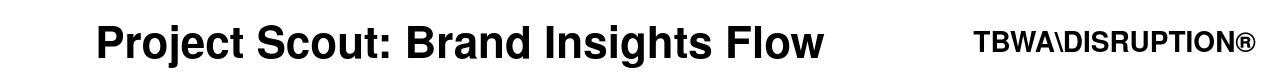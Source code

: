 <mxfile version="21.0.0" type="device">
  <diagram id="C5RBs43oDa-KdzZeNtuy" name="Brand Mentions Flow">
    <mxGraphModel dx="1223" dy="871" grid="1" gridSize="10" guides="1" tooltips="1" connect="1" arrows="1" fold="1" page="1" pageScale="1" pageWidth="827" pageHeight="1169" math="0" shadow="0">
      <root>
        <mxCell id="WIyWlLk6GJQsqaUBKTNV-0" />
        <mxCell id="WIyWlLk6GJQsqaUBKTNV-1" parent="WIyWlLk6GJQsqaUBKTNV-0" />
        
        <!-- Title -->
        <mxCell id="title" value="Project Scout: Brand Insights Flow" style="text;html=1;strokeColor=none;fillColor=none;align=center;verticalAlign=middle;whiteSpace=wrap;rounded=0;fontSize=22;fontStyle=1;fontFamily=Helvetica Neue,Helvetica,Arial,sans-serif;" vertex="1" parent="WIyWlLk6GJQsqaUBKTNV-1">
          <mxGeometry x="180" y="20" width="460" height="40" as="geometry" />
        </mxCell>
        
        <!-- TBWA Logo -->
        <mxCell id="tbwa_logo" value="TBWA\DISRUPTION®" style="text;html=1;strokeColor=none;fillColor=none;align=right;verticalAlign=middle;whiteSpace=wrap;rounded=0;fontSize=14;fontStyle=1;fontFamily=Helvetica Neue,Helvetica,Arial,sans-serif;" vertex="1" parent="WIyWlLk6GJQsqaUBKTNV-1">
          <mxGeometry x="650" y="30" width="160" height="20" as="geometry" />
        </mxCell>

        <!-- Data Sources -->
        <mxCell id="data_source_1" value="Raspberry Pi<br>(STT Transcripts)" style="shape=parallelogram;perimeter=parallelogramPerimeter;whiteSpace=wrap;html=1;fixedSize=1;fillColor=#F2F2F2;strokeColor=#2C2C2C;strokeWidth=2;fontFamily=Helvetica Neue,Helvetica,Arial,sans-serif;fontStyle=1" vertex="1" parent="WIyWlLk6GJQsqaUBKTNV-1">
          <mxGeometry x="140" y="80" width="140" height="60" as="geometry" />
        </mxCell>
        
        <mxCell id="data_source_2" value="Shelf Camera<br>(Image Data)" style="shape=parallelogram;perimeter=parallelogramPerimeter;whiteSpace=wrap;html=1;fixedSize=1;fillColor=#F2F2F2;strokeColor=#2C2C2C;strokeWidth=2;fontFamily=Helvetica Neue,Helvetica,Arial,sans-serif;fontStyle=1" vertex="1" parent="WIyWlLk6GJQsqaUBKTNV-1">
          <mxGeometry x="330" y="80" width="140" height="60" as="geometry" />
        </mxCell>
        
        <mxCell id="data_source_3" value="Chat Interactions<br>(Text Data)" style="shape=parallelogram;perimeter=parallelogramPerimeter;whiteSpace=wrap;html=1;fixedSize=1;fillColor=#FF6A00;strokeColor=#2C2C2C;strokeWidth=2;fontFamily=Helvetica Neue,Helvetica,Arial,sans-serif;fontStyle=1;fontColor=#FFFFFF;" vertex="1" parent="WIyWlLk6GJQsqaUBKTNV-1">
          <mxGeometry x="520" y="80" width="140" height="60" as="geometry" />
        </mxCell>
        
        <!-- Bronze Layer -->
        <mxCell id="bronze_layer_box" value="" style="rounded=0;whiteSpace=wrap;html=1;fillColor=#F2F2F2;strokeColor=#2C2C2C;strokeWidth=2;opacity=80;" vertex="1" parent="WIyWlLk6GJQsqaUBKTNV-1">
          <mxGeometry x="90" y="180" width="640" height="120" as="geometry" />
        </mxCell>
        
        <mxCell id="bronze_layer_title" value="<div style="text-align: left;">RAW DATA LAYER</div>" style="text;html=1;strokeColor=none;fillColor=none;align=left;verticalAlign=middle;whiteSpace=wrap;rounded=0;fontSize=16;fontStyle=1;fontFamily=Helvetica Neue,Helvetica,Arial,sans-serif;" vertex="1" parent="WIyWlLk6GJQsqaUBKTNV-1">
          <mxGeometry x="100" y="190" width="150" height="30" as="geometry" />
        </mxCell>
        
        <mxCell id="event_hub" value="Azure EventHub<br>(Data Ingestion)" style="rounded=0;whiteSpace=wrap;html=1;fillColor=#000000;strokeColor=#2C2C2C;strokeWidth=2;fontFamily=Helvetica Neue,Helvetica,Arial,sans-serif;fontStyle=1;fontColor=#FFFFFF;" vertex="1" parent="WIyWlLk6GJQsqaUBKTNV-1">
          <mxGeometry x="320" y="220" width="160" height="60" as="geometry" />
        </mxCell>
        
        <mxCell id="bronze_storage" value="Data Lake Storage<br>/bronze/audio_raw/<br>/bronze/images_raw/<br>/bronze/chat_raw/" style="shape=cylinder3;whiteSpace=wrap;html=1;boundedLbl=1;backgroundOutline=1;size=15;fillColor=#F2F2F2;strokeColor=#2C2C2C;strokeWidth=2;fontFamily=Helvetica Neue,Helvetica,Arial,sans-serif;fontStyle=1" vertex="1" parent="WIyWlLk6GJQsqaUBKTNV-1">
          <mxGeometry x="520" y="200" width="180" height="80" as="geometry" />
        </mxCell>
        
        <!-- Silver Layer -->
        <mxCell id="silver_layer_box" value="" style="rounded=0;whiteSpace=wrap;html=1;fillColor=#0033A0;strokeColor=#2C2C2C;strokeWidth=2;opacity=10;" vertex="1" parent="WIyWlLk6GJQsqaUBKTNV-1">
          <mxGeometry x="90" y="320" width="640" height="200" as="geometry" />
        </mxCell>
        
        <mxCell id="silver_layer_title" value="<div style="text-align: left;">PROCESSING LAYER</div>" style="text;html=1;strokeColor=none;fillColor=none;align=left;verticalAlign=middle;whiteSpace=wrap;rounded=0;fontSize=16;fontStyle=1;fontFamily=Helvetica Neue,Helvetica,Arial,sans-serif;" vertex="1" parent="WIyWlLk6GJQsqaUBKTNV-1">
          <mxGeometry x="100" y="330" width="150" height="30" as="geometry" />
        </mxCell>
        
        <mxCell id="azure_ml" value="Azure ML Workspace" style="rounded=0;whiteSpace=wrap;html=1;fillColor=#0033A0;strokeColor=#2C2C2C;strokeWidth=2;fontFamily=Helvetica Neue,Helvetica,Arial,sans-serif;fontStyle=1;fontColor=#FFFFFF;" vertex="1" parent="WIyWlLk6GJQsqaUBKTNV-1">
          <mxGeometry x="180" y="370" width="160" height="40" as="geometry" />
        </mxCell>
        
        <mxCell id="genai_enricher" value="Brand Detection Engine<br>(LLM-powered)" style="shape=process;whiteSpace=wrap;html=1;backgroundOutline=1;fillColor=#0033A0;strokeColor=#2C2C2C;strokeWidth=2;fontFamily=Helvetica Neue,Helvetica,Arial,sans-serif;fontStyle=1;fontColor=#FFFFFF;" vertex="1" parent="WIyWlLk6GJQsqaUBKTNV-1">
          <mxGeometry x="180" y="440" width="160" height="60" as="geometry" />
        </mxCell>
        
        <mxCell id="validation" value="Data Validation<br>Quality Checks" style="rhombus;whiteSpace=wrap;html=1;fillColor=#D72638;strokeColor=#2C2C2C;strokeWidth=2;fontFamily=Helvetica Neue,Helvetica,Arial,sans-serif;fontStyle=1;fontColor=#FFFFFF;" vertex="1" parent="WIyWlLk6GJQsqaUBKTNV-1">
          <mxGeometry x="413.5" y="370" width="160" height="130" as="geometry" />
        </mxCell>
        
        <mxCell id="pulser_ops" value="Workflow Automation:<br>- Enrichment Pipeline<br>- QA Validation<br>- Metadata Tagging" style="rounded=0;whiteSpace=wrap;html=1;fillColor=#000000;strokeColor=#2C2C2C;strokeWidth=2;fontFamily=Helvetica Neue,Helvetica,Arial,sans-serif;fontStyle=1;fontColor=#FFFFFF;" vertex="1" parent="WIyWlLk6GJQsqaUBKTNV-1">
          <mxGeometry x="590" y="390" width="120" height="80" as="geometry" />
        </mxCell>
        
        <!-- Gold Layer -->
        <mxCell id="gold_layer_box" value="" style="rounded=0;whiteSpace=wrap;html=1;fillColor=#FFD700;strokeColor=#2C2C2C;strokeWidth=2;opacity=20;" vertex="1" parent="WIyWlLk6GJQsqaUBKTNV-1">
          <mxGeometry x="90" y="540" width="640" height="200" as="geometry" />
        </mxCell>
        
        <mxCell id="gold_layer_title" value="<div style="text-align: left;">INSIGHTS LAYER</div>" style="text;html=1;strokeColor=none;fillColor=none;align=left;verticalAlign=middle;whiteSpace=wrap;rounded=0;fontSize=16;fontStyle=1;fontFamily=Helvetica Neue,Helvetica,Arial,sans-serif;" vertex="1" parent="WIyWlLk6GJQsqaUBKTNV-1">
          <mxGeometry x="100" y="550" width="150" height="30" as="geometry" />
        </mxCell>
        
        <mxCell id="azure_sql" value="Azure SQL" style="shape=cylinder3;whiteSpace=wrap;html=1;boundedLbl=1;backgroundOutline=1;size=15;fillColor=#0033A0;strokeColor=#2C2C2C;strokeWidth=2;fontFamily=Helvetica Neue,Helvetica,Arial,sans-serif;fontStyle=1;fontColor=#FFFFFF;" vertex="1" parent="WIyWlLk6GJQsqaUBKTNV-1">
          <mxGeometry x="180" y="570" width="120" height="80" as="geometry" />
        </mxCell>
        
        <mxCell id="brand_mentions_table" value="<div style="text-align: left;"><b>Brand Insights Table</b><br>insight_id<br>source_id<br>brand_name<br>product_line<br>category<br>mention_context<br>timestamp<br>confidence_score</div>" style="shape=internalStorage;whiteSpace=wrap;html=1;backgroundOutline=1;fillColor=#FFD700;strokeColor=#2C2C2C;strokeWidth=2;fontFamily=Helvetica Neue,Helvetica,Arial,sans-serif;" vertex="1" parent="WIyWlLk6GJQsqaUBKTNV-1">
          <mxGeometry x="140" y="670" width="160" height="160" as="geometry" />
        </mxCell>
        
        <mxCell id="mention_scores_table" value="<div style="text-align: left;"><b>Insight Analytics Table</b><br>analytics_id<br>insight_id<br>sentiment_score<br>intent_score<br>relevance_score<br>actionability_score<br>timeliness_score<br>value_index</div>" style="shape=internalStorage;whiteSpace=wrap;html=1;backgroundOutline=1;fillColor=#FFD700;strokeColor=#2C2C2C;strokeWidth=2;fontFamily=Helvetica Neue,Helvetica,Arial,sans-serif;" vertex="1" parent="WIyWlLk6GJQsqaUBKTNV-1">
          <mxGeometry x="320" y="670" width="160" height="160" as="geometry" />
        </mxCell>
        
        <mxCell id="event_hub_out" value="Real-time Insights<br>(Event Stream)" style="rounded=0;whiteSpace=wrap;html=1;fillColor=#FF6A00;strokeColor=#2C2C2C;strokeWidth=2;fontFamily=Helvetica Neue,Helvetica,Arial,sans-serif;fontStyle=1;fontColor=#FFFFFF;" vertex="1" parent="WIyWlLk6GJQsqaUBKTNV-1">
          <mxGeometry x="500" y="580" width="170" height="60" as="geometry" />
        </mxCell>
        
        <!-- Dashboard Layer -->
        <mxCell id="dashboard_layer_box" value="" style="rounded=0;whiteSpace=wrap;html=1;fillColor=#FFD700;strokeColor=#2C2C2C;strokeWidth=3;opacity=80;" vertex="1" parent="WIyWlLk6GJQsqaUBKTNV-1">
          <mxGeometry x="90" y="850" width="640" height="120" as="geometry" />
        </mxCell>
        
        <mxCell id="dashboard_layer_title" value="<div style="text-align: left;">VISUALIZATION LAYER</div>" style="text;html=1;strokeColor=none;fillColor=none;align=left;verticalAlign=middle;whiteSpace=wrap;rounded=0;fontSize=16;fontStyle=1;fontFamily=Helvetica Neue,Helvetica,Arial,sans-serif;" vertex="1" parent="WIyWlLk6GJQsqaUBKTNV-1">
          <mxGeometry x="100" y="860" width="170" height="30" as="geometry" />
        </mxCell>
        
        <mxCell id="react_dashboard" value="Brand Insights Dashboard" style="rounded=0;whiteSpace=wrap;html=1;fillColor=#FFD700;strokeColor=#2C2C2C;strokeWidth=2;fontFamily=Helvetica Neue,Helvetica,Arial,sans-serif;fontStyle=1" vertex="1" parent="WIyWlLk6GJQsqaUBKTNV-1">
          <mxGeometry x="200" y="890" width="420" height="60" as="geometry" />
        </mxCell>
        
        <!-- Governance -->
        <mxCell id="governance_box" value="" style="rounded=0;whiteSpace=wrap;html=1;fillColor=#000000;strokeColor=#2C2C2C;strokeWidth=2;opacity=90;" vertex="1" parent="WIyWlLk6GJQsqaUBKTNV-1">
          <mxGeometry x="750" y="180" width="160" height="670" as="geometry" />
        </mxCell>
        
        <mxCell id="governance_title" value="GOVERNANCE" style="text;html=1;strokeColor=none;fillColor=none;align=center;verticalAlign=middle;whiteSpace=wrap;rounded=0;fontSize=16;fontStyle=1;fontFamily=Helvetica Neue,Helvetica,Arial,sans-serif;fontColor=#FFFFFF;" vertex="1" parent="WIyWlLk6GJQsqaUBKTNV-1">
          <mxGeometry x="770" y="190" width="120" height="30" as="geometry" />
        </mxCell>
        
        <mxCell id="key_vault" value="Azure Key Vault<br>(Secure Credentials)" style="shape=hexagon;perimeter=hexagonPerimeter2;whiteSpace=wrap;html=1;fixedSize=1;fillColor=#F2F2F2;strokeColor=#2C2C2C;strokeWidth=2;fontFamily=Helvetica Neue,Helvetica,Arial,sans-serif;fontStyle=1" vertex="1" parent="WIyWlLk6GJQsqaUBKTNV-1">
          <mxGeometry x="770" y="240" width="120" height="80" as="geometry" />
        </mxCell>
        
        <mxCell id="metadata" value="Metadata Store<br>(YAML Config)" style="shape=document;whiteSpace=wrap;html=1;boundedLbl=1;fillColor=#F2F2F2;strokeColor=#2C2C2C;strokeWidth=2;fontFamily=Helvetica Neue,Helvetica,Arial,sans-serif;fontStyle=1" vertex="1" parent="WIyWlLk6GJQsqaUBKTNV-1">
          <mxGeometry x="770" y="350" width="120" height="80" as="geometry" />
        </mxCell>
        
        <mxCell id="qa_monitoring" value="Quality Assurance<br>Monitoring Service" style="rounded=0;whiteSpace=wrap;html=1;fillColor=#D72638;strokeColor=#2C2C2C;strokeWidth=2;fontFamily=Helvetica Neue,Helvetica,Arial,sans-serif;fontStyle=1;fontColor=#FFFFFF;" vertex="1" parent="WIyWlLk6GJQsqaUBKTNV-1">
          <mxGeometry x="770" y="460" width="120" height="60" as="geometry" />
        </mxCell>
        
        <!-- Connections -->
        <mxCell id="conn_1" value="" style="endArrow=block;html=1;rounded=0;exitX=0.5;exitY=1;exitDx=0;exitDy=0;entryX=0.25;entryY=0;entryDx=0;entryDy=0;endFill=1;strokeWidth=2;strokeColor=#2C2C2C;" edge="1" parent="WIyWlLk6GJQsqaUBKTNV-1" source="data_source_1" target="event_hub">
          <mxGeometry width="50" height="50" relative="1" as="geometry">
            <mxPoint x="390" y="410" as="sourcePoint" />
            <mxPoint x="440" y="360" as="targetPoint" />
          </mxGeometry>
        </mxCell>
        
        <mxCell id="conn_2" value="" style="endArrow=block;html=1;rounded=0;exitX=0.5;exitY=1;exitDx=0;exitDy=0;entryX=0.5;entryY=0;entryDx=0;entryDy=0;endFill=1;strokeWidth=2;strokeColor=#2C2C2C;" edge="1" parent="WIyWlLk6GJQsqaUBKTNV-1" source="data_source_2" target="event_hub">
          <mxGeometry width="50" height="50" relative="1" as="geometry">
            <mxPoint x="390" y="410" as="sourcePoint" />
            <mxPoint x="440" y="360" as="targetPoint" />
          </mxGeometry>
        </mxCell>
        
        <mxCell id="conn_3" value="" style="endArrow=block;html=1;rounded=0;exitX=0.5;exitY=1;exitDx=0;exitDy=0;entryX=0.75;entryY=0;entryDx=0;entryDy=0;endFill=1;strokeWidth=2;strokeColor=#2C2C2C;" edge="1" parent="WIyWlLk6GJQsqaUBKTNV-1" source="data_source_3" target="event_hub">
          <mxGeometry width="50" height="50" relative="1" as="geometry">
            <mxPoint x="390" y="410" as="sourcePoint" />
            <mxPoint x="440" y="360" as="targetPoint" />
          </mxGeometry>
        </mxCell>
        
        <mxCell id="conn_4" value="" style="endArrow=block;html=1;rounded=0;exitX=1;exitY=0.5;exitDx=0;exitDy=0;entryX=0;entryY=0.5;entryDx=0;entryDy=0;entryPerimeter=0;endFill=1;strokeWidth=2;strokeColor=#2C2C2C;" edge="1" parent="WIyWlLk6GJQsqaUBKTNV-1" source="event_hub" target="bronze_storage">
          <mxGeometry width="50" height="50" relative="1" as="geometry">
            <mxPoint x="390" y="410" as="sourcePoint" />
            <mxPoint x="440" y="360" as="targetPoint" />
          </mxGeometry>
        </mxCell>
        
        <mxCell id="conn_5" value="" style="endArrow=block;html=1;rounded=0;exitX=0.5;exitY=1;exitDx=0;exitDy=0;exitPerimeter=0;entryX=0.75;entryY=0;entryDx=0;entryDy=0;edgeStyle=orthogonalEdgeStyle;endFill=1;strokeWidth=2;strokeColor=#2C2C2C;" edge="1" parent="WIyWlLk6GJQsqaUBKTNV-1" source="bronze_storage" target="azure_ml">
          <mxGeometry width="50" height="50" relative="1" as="geometry">
            <mxPoint x="390" y="410" as="sourcePoint" />
            <mxPoint x="440" y="360" as="targetPoint" />
            <Array as="points">
              <mxPoint x="600" y="310" />
              <mxPoint x="300" y="310" />
            </Array>
          </mxGeometry>
        </mxCell>
        
        <mxCell id="conn_6" value="" style="endArrow=block;html=1;rounded=0;exitX=0.5;exitY=1;exitDx=0;exitDy=0;entryX=0.5;entryY=0;entryDx=0;entryDy=0;endFill=1;strokeWidth=2;strokeColor=#2C2C2C;" edge="1" parent="WIyWlLk6GJQsqaUBKTNV-1" source="azure_ml" target="genai_enricher">
          <mxGeometry width="50" height="50" relative="1" as="geometry">
            <mxPoint x="390" y="410" as="sourcePoint" />
            <mxPoint x="440" y="360" as="targetPoint" />
          </mxGeometry>
        </mxCell>
        
        <mxCell id="conn_7" value="" style="endArrow=block;html=1;rounded=0;exitX=1;exitY=0.5;exitDx=0;exitDy=0;entryX=0;entryY=0.5;entryDx=0;entryDy=0;endFill=1;strokeWidth=2;strokeColor=#2C2C2C;" edge="1" parent="WIyWlLk6GJQsqaUBKTNV-1" source="genai_enricher" target="validation">
          <mxGeometry width="50" height="50" relative="1" as="geometry">
            <mxPoint x="390" y="410" as="sourcePoint" />
            <mxPoint x="440" y="360" as="targetPoint" />
          </mxGeometry>
        </mxCell>
        
        <mxCell id="conn_8" value="" style="endArrow=block;html=1;rounded=0;exitX=1;exitY=0.5;exitDx=0;exitDy=0;entryX=0;entryY=0.5;entryDx=0;entryDy=0;endFill=1;strokeWidth=2;strokeColor=#2C2C2C;" edge="1" parent="WIyWlLk6GJQsqaUBKTNV-1" source="validation" target="pulser_ops">
          <mxGeometry width="50" height="50" relative="1" as="geometry">
            <mxPoint x="390" y="410" as="sourcePoint" />
            <mxPoint x="440" y="360" as="targetPoint" />
          </mxGeometry>
        </mxCell>
        
        <mxCell id="conn_9" value="" style="endArrow=block;html=1;rounded=0;exitX=0.5;exitY=1;exitDx=0;exitDy=0;entryX=0.75;entryY=0;entryDx=0;entryDy=0;entryPerimeter=0;edgeStyle=orthogonalEdgeStyle;endFill=1;strokeWidth=2;strokeColor=#2C2C2C;" edge="1" parent="WIyWlLk6GJQsqaUBKTNV-1" source="validation" target="azure_sql">
          <mxGeometry width="50" height="50" relative="1" as="geometry">
            <mxPoint x="390" y="510" as="sourcePoint" />
            <mxPoint x="440" y="460" as="targetPoint" />
            <Array as="points">
              <mxPoint x="494" y="530" />
              <mxPoint x="270" y="530" />
            </Array>
          </mxGeometry>
        </mxCell>
        
        <mxCell id="conn_10" value="" style="endArrow=block;html=1;rounded=0;exitX=0.5;exitY=1;exitDx=0;exitDy=0;entryX=0.5;entryY=0;entryDx=0;entryDy=0;edgeStyle=orthogonalEdgeStyle;endFill=1;strokeWidth=2;strokeColor=#2C2C2C;" edge="1" parent="WIyWlLk6GJQsqaUBKTNV-1" source="validation" target="event_hub_out">
          <mxGeometry width="50" height="50" relative="1" as="geometry">
            <mxPoint x="390" y="510" as="sourcePoint" />
            <mxPoint x="440" y="460" as="targetPoint" />
            <Array as="points">
              <mxPoint x="494" y="530" />
              <mxPoint x="585" y="530" />
            </Array>
          </mxGeometry>
        </mxCell>
        
        <mxCell id="conn_11" value="" style="endArrow=block;html=1;rounded=0;exitX=0.5;exitY=1;exitDx=0;exitDy=0;exitPerimeter=0;entryX=0.25;entryY=0;entryDx=0;entryDy=0;edgeStyle=orthogonalEdgeStyle;endFill=1;strokeWidth=2;strokeColor=#2C2C2C;" edge="1" parent="WIyWlLk6GJQsqaUBKTNV-1" source="azure_sql" target="brand_mentions_table">
          <mxGeometry width="50" height="50" relative="1" as="geometry">
            <mxPoint x="390" y="620" as="sourcePoint" />
            <mxPoint x="440" y="570" as="targetPoint" />
            <Array as="points">
              <mxPoint x="240" y="650" />
              <mxPoint x="180" y="650" />
            </Array>
          </mxGeometry>
        </mxCell>
        
        <mxCell id="conn_12" value="" style="endArrow=block;html=1;rounded=0;exitX=0.5;exitY=1;exitDx=0;exitDy=0;exitPerimeter=0;entryX=0.25;entryY=0;entryDx=0;entryDy=0;edgeStyle=orthogonalEdgeStyle;endFill=1;strokeWidth=2;strokeColor=#2C2C2C;" edge="1" parent="WIyWlLk6GJQsqaUBKTNV-1" source="azure_sql" target="mention_scores_table">
          <mxGeometry width="50" height="50" relative="1" as="geometry">
            <mxPoint x="390" y="620" as="sourcePoint" />
            <mxPoint x="440" y="570" as="targetPoint" />
            <Array as="points">
              <mxPoint x="240" y="650" />
              <mxPoint x="360" y="650" />
            </Array>
          </mxGeometry>
        </mxCell>
        
        <mxCell id="conn_13" value="" style="endArrow=block;html=1;rounded=0;entryX=0.5;entryY=0;entryDx=0;entryDy=0;edgeStyle=orthogonalEdgeStyle;endFill=1;strokeWidth=2;strokeColor=#2C2C2C;" edge="1" parent="WIyWlLk6GJQsqaUBKTNV-1" target="react_dashboard">
          <mxGeometry width="50" height="50" relative="1" as="geometry">
            <mxPoint x="410" y="830" as="sourcePoint" />
            <mxPoint x="440" y="780" as="targetPoint" />
          </mxGeometry>
        </mxCell>
        
        <mxCell id="brand_mentions_connector" value="" style="endArrow=none;html=1;rounded=0;exitX=0.5;exitY=1;exitDx=0;exitDy=0;edgeStyle=orthogonalEdgeStyle;strokeWidth=2;strokeColor=#2C2C2C;" edge="1" parent="WIyWlLk6GJQsqaUBKTNV-1" source="brand_mentions_table">
          <mxGeometry width="50" height="50" relative="1" as="geometry">
            <mxPoint x="390" y="720" as="sourcePoint" />
            <mxPoint x="410" y="830" as="targetPoint" />
            <Array as="points">
              <mxPoint x="220" y="830" />
            </Array>
          </mxGeometry>
        </mxCell>
        
        <mxCell id="mention_scores_connector" value="" style="endArrow=none;html=1;rounded=0;exitX=0.5;exitY=1;exitDx=0;exitDy=0;edgeStyle=orthogonalEdgeStyle;strokeWidth=2;strokeColor=#2C2C2C;" edge="1" parent="WIyWlLk6GJQsqaUBKTNV-1" source="mention_scores_table">
          <mxGeometry width="50" height="50" relative="1" as="geometry">
            <mxPoint x="390" y="720" as="sourcePoint" />
            <mxPoint x="410" y="830" as="targetPoint" />
            <Array as="points">
              <mxPoint x="400" y="830" />
            </Array>
          </mxGeometry>
        </mxCell>
        
        <mxCell id="event_hub_out_connector" value="" style="endArrow=none;html=1;rounded=0;exitX=0.5;exitY=1;exitDx=0;exitDy=0;edgeStyle=orthogonalEdgeStyle;strokeWidth=2;strokeColor=#2C2C2C;" edge="1" parent="WIyWlLk6GJQsqaUBKTNV-1" source="event_hub_out">
          <mxGeometry width="50" height="50" relative="1" as="geometry">
            <mxPoint x="390" y="720" as="sourcePoint" />
            <mxPoint x="410" y="830" as="targetPoint" />
            <Array as="points">
              <mxPoint x="585" y="830" />
            </Array>
          </mxGeometry>
        </mxCell>
        
        <!-- Expanded Brand Mention Structure -->
        <mxCell id="expanded_brand_mention" value="<b>Insight Structure</b>" style="swimlane;fontStyle=1;childLayout=stackLayout;horizontal=1;startSize=30;horizontalStack=0;resizeParent=1;resizeParentMax=0;resizeLast=0;collapsible=1;marginBottom=0;whiteSpace=wrap;html=1;fillColor=#FFD700;strokeColor=#2C2C2C;strokeWidth=2;fontFamily=Helvetica Neue,Helvetica,Arial,sans-serif;" vertex="1" parent="WIyWlLk6GJQsqaUBKTNV-1">
          <mxGeometry x="500" y="670" width="190" height="140" as="geometry" />
        </mxCell>
        
        <mxCell id="ebm_1" value="<div style="text-align: left;">Identity: {brand, product, category}</div>" style="text;strokeColor=#2C2C2C;fillColor=#FFD700;align=left;verticalAlign=middle;spacingLeft=4;spacingRight=4;overflow=hidden;points=[[0,0.5],[1,0.5]];portConstraint=eastwest;rotatable=0;whiteSpace=wrap;html=1;fontFamily=Helvetica Neue,Helvetica,Arial,sans-serif;fontStyle=1" vertex="1" parent="expanded_brand_mention">
          <mxGeometry y="30" width="190" height="30" as="geometry" />
        </mxCell>
        
        <mxCell id="ebm_2" value="<div style="text-align: left;">Context: {location, situation, timing}</div>" style="text;strokeColor=#2C2C2C;fillColor=#FFD700;align=left;verticalAlign=middle;spacingLeft=4;spacingRight=4;overflow=hidden;points=[[0,0.5],[1,0.5]];portConstraint=eastwest;rotatable=0;whiteSpace=wrap;html=1;fontFamily=Helvetica Neue,Helvetica,Arial,sans-serif;" vertex="1" parent="expanded_brand_mention">
          <mxGeometry y="60" width="190" height="30" as="geometry" />
        </mxCell>
        
        <mxCell id="ebm_3" value="<div style="text-align: left;">Sentiment: {emotion, intent, attitude}</div>" style="text;strokeColor=#2C2C2C;fillColor=#FFD700;align=left;verticalAlign=middle;spacingLeft=4;spacingRight=4;overflow=hidden;points=[[0,0.5],[1,0.5]];portConstraint=eastwest;rotatable=0;whiteSpace=wrap;html=1;fontFamily=Helvetica Neue,Helvetica,Arial,sans-serif;" vertex="1" parent="expanded_brand_mention">
          <mxGeometry y="90" width="190" height="30" as="geometry" />
        </mxCell>
        
        <mxCell id="ebm_4" value="<div style="text-align: left;">Value: {relevance, actionability}</div>" style="text;strokeColor=#2C2C2C;fillColor=#FFD700;align=left;verticalAlign=middle;spacingLeft=4;spacingRight=4;overflow=hidden;points=[[0,0.5],[1,0.5]];portConstraint=eastwest;rotatable=0;whiteSpace=wrap;html=1;fontFamily=Helvetica Neue,Helvetica,Arial,sans-serif;" vertex="1" parent="expanded_brand_mention">
          <mxGeometry y="120" width="190" height="20" as="geometry" />
        </mxCell>
        
        <!-- Additional labels -->
        <mxCell id="ebm_connector_1" value="" style="endArrow=block;startArrow=block;html=1;rounded=0;exitX=1;exitY=0.5;exitDx=0;exitDy=0;entryX=0;entryY=0.5;entryDx=0;entryDy=0;endFill=1;startFill=1;strokeWidth=2;strokeColor=#2C2C2C;" edge="1" parent="WIyWlLk6GJQsqaUBKTNV-1" source="brand_mentions_table" target="ebm_2">
          <mxGeometry width="50" height="50" relative="1" as="geometry">
            <mxPoint x="390" y="720" as="sourcePoint" />
            <mxPoint x="440" y="670" as="targetPoint" />
          </mxGeometry>
        </mxCell>
        
        <mxCell id="ebm_connector_2" value="" style="endArrow=block;startArrow=block;html=1;rounded=0;exitX=1;exitY=0.5;exitDx=0;exitDy=0;entryX=0;entryY=0.5;entryDx=0;entryDy=0;endFill=1;startFill=1;strokeWidth=2;strokeColor=#2C2C2C;" edge="1" parent="WIyWlLk6GJQsqaUBKTNV-1" source="mention_scores_table" target="ebm_3">
          <mxGeometry width="50" height="50" relative="1" as="geometry">
            <mxPoint x="390" y="720" as="sourcePoint" />
            <mxPoint x="440" y="670" as="targetPoint" />
          </mxGeometry>
        </mxCell>
        
        <mxCell id="label_1" value="Live Data Collection from IoT Devices" style="text;html=1;strokeColor=none;fillColor=none;align=center;verticalAlign=middle;whiteSpace=wrap;rounded=0;fontStyle=3;fontFamily=Helvetica Neue,Helvetica,Arial,sans-serif;" vertex="1" parent="WIyWlLk6GJQsqaUBKTNV-1">
          <mxGeometry x="290" y="270" width="240" height="30" as="geometry" />
        </mxCell>
        
        <mxCell id="label_2" value="LLM-Powered Brand Detection &amp; Validation Pipeline" style="text;html=1;strokeColor=none;fillColor=none;align=center;verticalAlign=middle;whiteSpace=wrap;rounded=0;fontStyle=3;fontFamily=Helvetica Neue,Helvetica,Arial,sans-serif;" vertex="1" parent="WIyWlLk6GJQsqaUBKTNV-1">
          <mxGeometry x="290" y="490" width="260" height="30" as="geometry" />
        </mxCell>
        
        <mxCell id="label_3" value="Brand Insights Dashboard" style="text;html=1;strokeColor=none;fillColor=none;align=center;verticalAlign=middle;whiteSpace=wrap;rounded=0;fontStyle=3;fontFamily=Helvetica Neue,Helvetica,Arial,sans-serif;" vertex="1" parent="WIyWlLk6GJQsqaUBKTNV-1">
          <mxGeometry x="300" y="950" width="220" height="30" as="geometry" />
        </mxCell>
        
        <!-- Color Legend -->
        <mxCell id="color_legend" value="" style="rounded=0;whiteSpace=wrap;html=1;fillColor=#F2F2F2;strokeColor=#2C2C2C;strokeWidth=2;" vertex="1" parent="WIyWlLk6GJQsqaUBKTNV-1">
          <mxGeometry x="90" y="1000" width="640" height="120" as="geometry" />
        </mxCell>
        
        <mxCell id="legend_title" value="TBWA COLOR SYSTEM LEGEND" style="text;html=1;strokeColor=none;fillColor=none;align=center;verticalAlign=middle;whiteSpace=wrap;rounded=0;fontSize=14;fontStyle=1;fontFamily=Helvetica Neue,Helvetica,Arial,sans-serif;" vertex="1" parent="WIyWlLk6GJQsqaUBKTNV-1">
          <mxGeometry x="300" y="1010" width="220" height="20" as="geometry" />
        </mxCell>
        
        <mxCell id="legend_1" value="" style="rounded=0;whiteSpace=wrap;html=1;fillColor=#FFD700;strokeColor=#2C2C2C;strokeWidth=1;" vertex="1" parent="WIyWlLk6GJQsqaUBKTNV-1">
          <mxGeometry x="110" y="1040" width="20" height="20" as="geometry" />
        </mxCell>
        
        <mxCell id="legend_1_text" value="Disruption Data (Gold Layer / Insights)" style="text;html=1;strokeColor=none;fillColor=none;align=left;verticalAlign=middle;whiteSpace=wrap;rounded=0;fontFamily=Helvetica Neue,Helvetica,Arial,sans-serif;" vertex="1" parent="WIyWlLk6GJQsqaUBKTNV-1">
          <mxGeometry x="140" y="1040" width="220" height="20" as="geometry" />
        </mxCell>
        
        <mxCell id="legend_2" value="" style="rounded=0;whiteSpace=wrap;html=1;fillColor=#000000;strokeColor=#2C2C2C;strokeWidth=1;" vertex="1" parent="WIyWlLk6GJQsqaUBKTNV-1">
          <mxGeometry x="110" y="1070" width="20" height="20" as="geometry" />
        </mxCell>
        
        <mxCell id="legend_2_text" value="System Control / Automation" style="text;html=1;strokeColor=none;fillColor=none;align=left;verticalAlign=middle;whiteSpace=wrap;rounded=0;fontFamily=Helvetica Neue,Helvetica,Arial,sans-serif;" vertex="1" parent="WIyWlLk6GJQsqaUBKTNV-1">
          <mxGeometry x="140" y="1070" width="220" height="20" as="geometry" />
        </mxCell>
        
        <mxCell id="legend_3" value="" style="rounded=0;whiteSpace=wrap;html=1;fillColor=#F2F2F2;strokeColor=#2C2C2C;strokeWidth=1;" vertex="1" parent="WIyWlLk6GJQsqaUBKTNV-1">
          <mxGeometry x="360" y="1040" width="20" height="20" as="geometry" />
        </mxCell>
        
        <mxCell id="legend_3_text" value="Raw / Unfiltered Input" style="text;html=1;strokeColor=none;fillColor=none;align=left;verticalAlign=middle;whiteSpace=wrap;rounded=0;fontFamily=Helvetica Neue,Helvetica,Arial,sans-serif;" vertex="1" parent="WIyWlLk6GJQsqaUBKTNV-1">
          <mxGeometry x="390" y="1040" width="130" height="20" as="geometry" />
        </mxCell>
        
        <mxCell id="legend_4" value="" style="rounded=0;whiteSpace=wrap;html=1;fillColor=#FF6A00;strokeColor=#2C2C2C;strokeWidth=1;" vertex="1" parent="WIyWlLk6GJQsqaUBKTNV-1">
          <mxGeometry x="360" y="1070" width="20" height="20" as="geometry" />
        </mxCell>
        
        <mxCell id="legend_4_text" value="Interaction Data" style="text;html=1;strokeColor=none;fillColor=none;align=left;verticalAlign=middle;whiteSpace=wrap;rounded=0;fontFamily=Helvetica Neue,Helvetica,Arial,sans-serif;" vertex="1" parent="WIyWlLk6GJQsqaUBKTNV-1">
          <mxGeometry x="390" y="1070" width="120" height="20" as="geometry" />
        </mxCell>
        
        <mxCell id="legend_5" value="" style="rounded=0;whiteSpace=wrap;html=1;fillColor=#0033A0;strokeColor=#2C2C2C;strokeWidth=1;" vertex="1" parent="WIyWlLk6GJQsqaUBKTNV-1">
          <mxGeometry x="520" y="1040" width="20" height="20" as="geometry" />
        </mxCell>
        
        <mxCell id="legend_5_text" value="Verified Master Data" style="text;html=1;strokeColor=none;fillColor=none;align=left;verticalAlign=middle;whiteSpace=wrap;rounded=0;fontFamily=Helvetica Neue,Helvetica,Arial,sans-serif;" vertex="1" parent="WIyWlLk6GJQsqaUBKTNV-1">
          <mxGeometry x="550" y="1040" width="130" height="20" as="geometry" />
        </mxCell>
        
        <mxCell id="legend_6" value="" style="rounded=0;whiteSpace=wrap;html=1;fillColor=#D72638;strokeColor=#2C2C2C;strokeWidth=1;" vertex="1" parent="WIyWlLk6GJQsqaUBKTNV-1">
          <mxGeometry x="520" y="1070" width="20" height="20" as="geometry" />
        </mxCell>
        
        <mxCell id="legend_6_text" value="QA + Guardrails" style="text;html=1;strokeColor=none;fillColor=none;align=left;verticalAlign=middle;whiteSpace=wrap;rounded=0;fontFamily=Helvetica Neue,Helvetica,Arial,sans-serif;" vertex="1" parent="WIyWlLk6GJQsqaUBKTNV-1">
          <mxGeometry x="550" y="1070" width="130" height="20" as="geometry" />
        </mxCell>
        
        <!-- TBWA Branding -->
        <mxCell id="tbwa_copyright" value="© 2025 TBWA\DISRUPTION®" style="text;html=1;strokeColor=none;fillColor=none;align=right;verticalAlign=middle;whiteSpace=wrap;rounded=0;fontSize=10;fontFamily=Helvetica Neue,Helvetica,Arial,sans-serif;" vertex="1" parent="WIyWlLk6GJQsqaUBKTNV-1">
          <mxGeometry x="570" y="1130" width="160" height="20" as="geometry" />
        </mxCell>
      </root>
    </mxGraphModel>
  </diagram>
</mxfile>